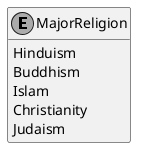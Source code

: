 ﻿@startuml
skinparam monochrome true
hide empty members

enum MajorReligion {
    Hinduism
    Buddhism
    Islam
    Christianity
    Judaism
}

@enduml
